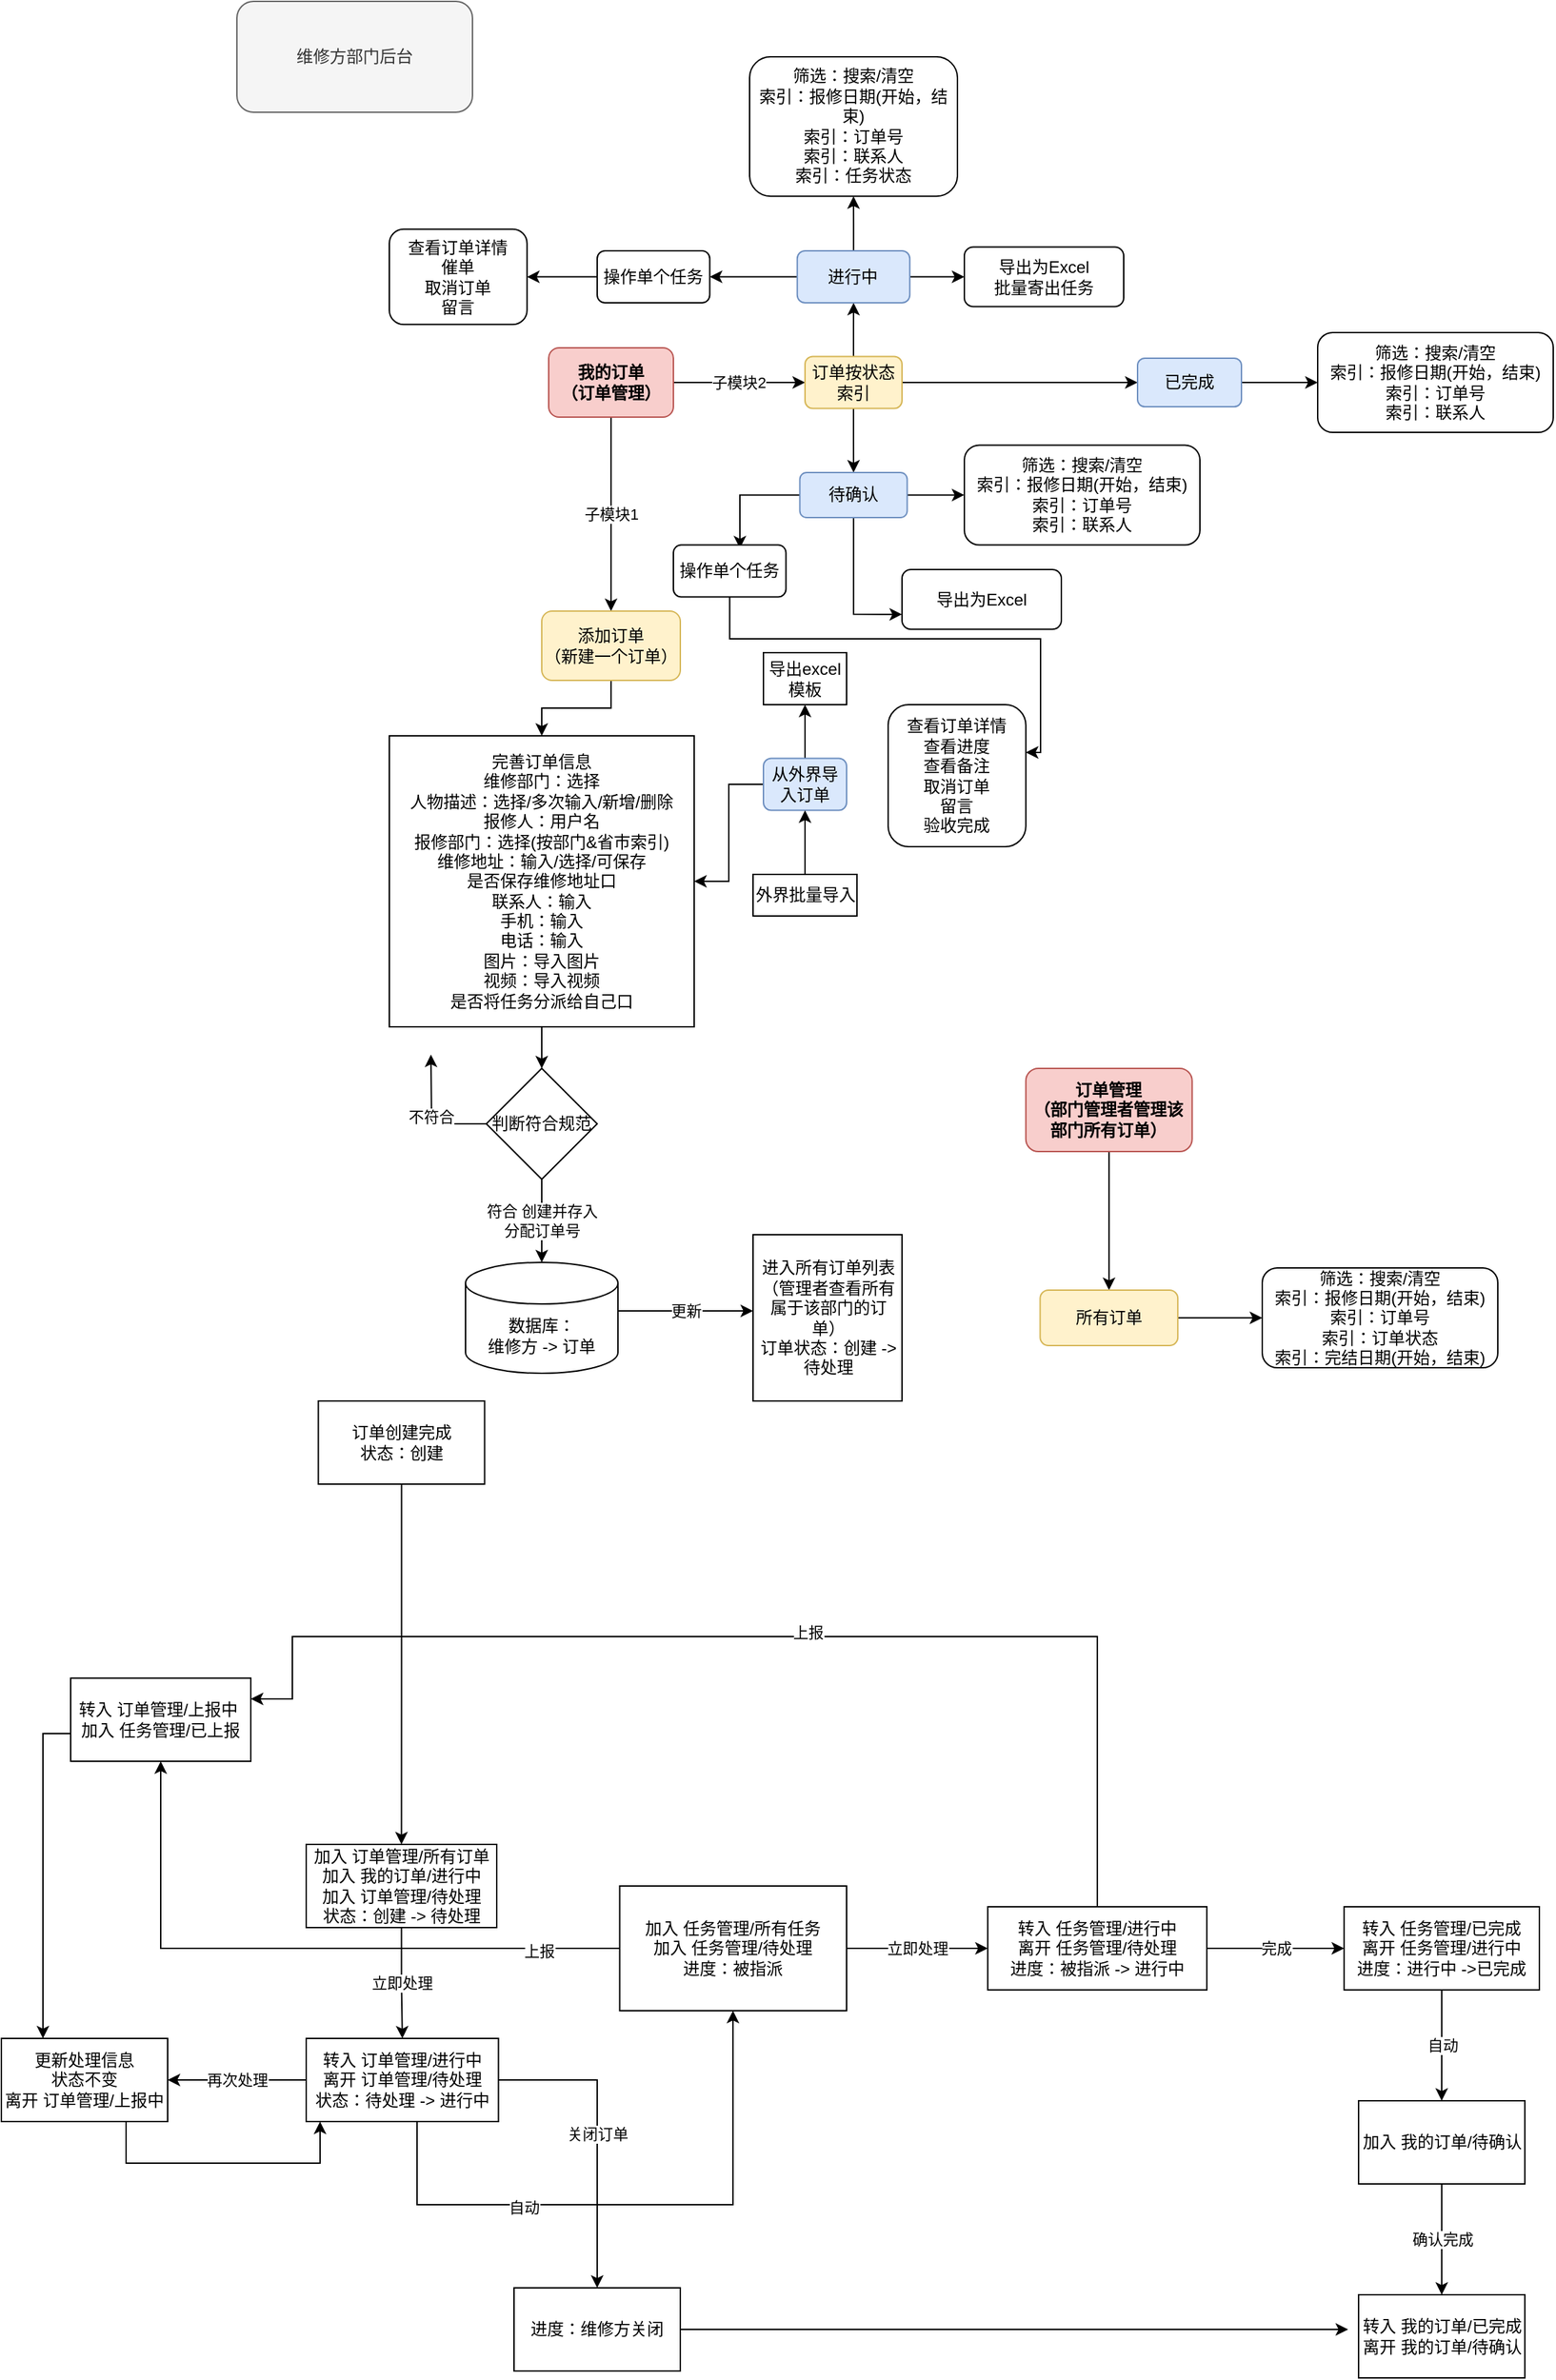 <mxfile version="16.6.6" type="github">
  <diagram id="54ObcX62j0Vojws78k3j" name="第 1 页">
    <mxGraphModel dx="1662" dy="5439" grid="1" gridSize="10" guides="1" tooltips="1" connect="1" arrows="1" fold="1" page="1" pageScale="1" pageWidth="3300" pageHeight="4681" math="0" shadow="0">
      <root>
        <mxCell id="0" />
        <mxCell id="1" parent="0" />
        <mxCell id="uYWSh7QsJIrCf8qAet62-1" value="子模块1" style="edgeStyle=orthogonalEdgeStyle;rounded=0;orthogonalLoop=1;jettySize=auto;html=1;" edge="1" parent="1" source="uYWSh7QsJIrCf8qAet62-3" target="uYWSh7QsJIrCf8qAet62-5">
          <mxGeometry relative="1" as="geometry" />
        </mxCell>
        <mxCell id="uYWSh7QsJIrCf8qAet62-2" value="子模块2" style="edgeStyle=orthogonalEdgeStyle;rounded=0;orthogonalLoop=1;jettySize=auto;html=1;" edge="1" parent="1" source="uYWSh7QsJIrCf8qAet62-3" target="uYWSh7QsJIrCf8qAet62-26">
          <mxGeometry relative="1" as="geometry" />
        </mxCell>
        <mxCell id="uYWSh7QsJIrCf8qAet62-3" value="&lt;b&gt;我的订单&lt;br&gt;（订单管理）&lt;/b&gt;" style="rounded=1;whiteSpace=wrap;html=1;fillColor=#f8cecc;strokeColor=#b85450;" vertex="1" parent="1">
          <mxGeometry x="925" y="80" width="90" height="50" as="geometry" />
        </mxCell>
        <mxCell id="uYWSh7QsJIrCf8qAet62-4" value="" style="edgeStyle=orthogonalEdgeStyle;rounded=0;orthogonalLoop=1;jettySize=auto;html=1;" edge="1" parent="1" source="uYWSh7QsJIrCf8qAet62-5" target="uYWSh7QsJIrCf8qAet62-7">
          <mxGeometry relative="1" as="geometry" />
        </mxCell>
        <mxCell id="uYWSh7QsJIrCf8qAet62-5" value="添加订单&lt;br&gt;（新建一个订单）" style="rounded=1;whiteSpace=wrap;html=1;fillColor=#fff2cc;strokeColor=#d6b656;" vertex="1" parent="1">
          <mxGeometry x="920" y="270" width="100" height="50" as="geometry" />
        </mxCell>
        <mxCell id="uYWSh7QsJIrCf8qAet62-6" value="" style="edgeStyle=orthogonalEdgeStyle;rounded=0;orthogonalLoop=1;jettySize=auto;html=1;" edge="1" parent="1" source="uYWSh7QsJIrCf8qAet62-7" target="uYWSh7QsJIrCf8qAet62-18">
          <mxGeometry relative="1" as="geometry" />
        </mxCell>
        <mxCell id="uYWSh7QsJIrCf8qAet62-7" value="完善订单信息&lt;br&gt;维修部门：选择&lt;br&gt;人物描述：选择/多次输入/新增/删除&lt;br&gt;报修人：用户名&lt;br&gt;报修部门：选择(按部门&amp;amp;省市索引)&lt;br&gt;维修地址：输入/选择/可保存&lt;br&gt;是否保存维修地址口&lt;br&gt;联系人：输入&lt;br&gt;手机：输入&lt;br&gt;电话：输入&lt;br&gt;图片：导入图片&lt;br&gt;视频：导入视频&lt;br&gt;是否将任务分派给自己口&lt;br&gt;" style="whiteSpace=wrap;html=1;rounded=0;" vertex="1" parent="1">
          <mxGeometry x="810" y="360" width="220" height="210" as="geometry" />
        </mxCell>
        <mxCell id="uYWSh7QsJIrCf8qAet62-8" style="edgeStyle=orthogonalEdgeStyle;rounded=0;orthogonalLoop=1;jettySize=auto;html=1;exitX=0;exitY=0.5;exitDx=0;exitDy=0;entryX=1;entryY=0.5;entryDx=0;entryDy=0;" edge="1" parent="1" source="uYWSh7QsJIrCf8qAet62-10" target="uYWSh7QsJIrCf8qAet62-7">
          <mxGeometry relative="1" as="geometry">
            <mxPoint x="1060" y="383" as="targetPoint" />
          </mxGeometry>
        </mxCell>
        <mxCell id="uYWSh7QsJIrCf8qAet62-9" value="" style="edgeStyle=orthogonalEdgeStyle;rounded=0;orthogonalLoop=1;jettySize=auto;html=1;" edge="1" parent="1" source="uYWSh7QsJIrCf8qAet62-10" target="uYWSh7QsJIrCf8qAet62-11">
          <mxGeometry relative="1" as="geometry" />
        </mxCell>
        <mxCell id="uYWSh7QsJIrCf8qAet62-10" value="从外界导入订单" style="rounded=1;whiteSpace=wrap;html=1;fillColor=#dae8fc;strokeColor=#6c8ebf;" vertex="1" parent="1">
          <mxGeometry x="1080" y="376.25" width="60" height="37.5" as="geometry" />
        </mxCell>
        <mxCell id="uYWSh7QsJIrCf8qAet62-11" value="导出excel模板" style="whiteSpace=wrap;html=1;rounded=0;" vertex="1" parent="1">
          <mxGeometry x="1080" y="300" width="60" height="37.5" as="geometry" />
        </mxCell>
        <mxCell id="uYWSh7QsJIrCf8qAet62-12" style="edgeStyle=orthogonalEdgeStyle;rounded=0;orthogonalLoop=1;jettySize=auto;html=1;entryX=0.5;entryY=1;entryDx=0;entryDy=0;" edge="1" parent="1" source="uYWSh7QsJIrCf8qAet62-13" target="uYWSh7QsJIrCf8qAet62-10">
          <mxGeometry relative="1" as="geometry" />
        </mxCell>
        <mxCell id="uYWSh7QsJIrCf8qAet62-13" value="外界批量导入" style="rounded=0;whiteSpace=wrap;html=1;" vertex="1" parent="1">
          <mxGeometry x="1072.5" y="460" width="75" height="30" as="geometry" />
        </mxCell>
        <mxCell id="uYWSh7QsJIrCf8qAet62-14" value="更新" style="edgeStyle=orthogonalEdgeStyle;rounded=0;orthogonalLoop=1;jettySize=auto;html=1;" edge="1" parent="1" source="uYWSh7QsJIrCf8qAet62-15" target="uYWSh7QsJIrCf8qAet62-20">
          <mxGeometry relative="1" as="geometry">
            <Array as="points">
              <mxPoint x="1000" y="775" />
              <mxPoint x="1000" y="775" />
            </Array>
          </mxGeometry>
        </mxCell>
        <mxCell id="uYWSh7QsJIrCf8qAet62-15" value="数据库：&lt;br&gt;维修方 -&amp;gt; 订单&lt;br&gt;" style="shape=cylinder3;whiteSpace=wrap;html=1;boundedLbl=1;backgroundOutline=1;size=15;rounded=0;" vertex="1" parent="1">
          <mxGeometry x="865" y="740" width="110" height="80" as="geometry" />
        </mxCell>
        <mxCell id="uYWSh7QsJIrCf8qAet62-16" value="不符合" style="edgeStyle=orthogonalEdgeStyle;rounded=0;orthogonalLoop=1;jettySize=auto;html=1;" edge="1" parent="1" source="uYWSh7QsJIrCf8qAet62-18">
          <mxGeometry relative="1" as="geometry">
            <mxPoint x="840" y="590" as="targetPoint" />
          </mxGeometry>
        </mxCell>
        <mxCell id="uYWSh7QsJIrCf8qAet62-17" value="符合 创建并存入&lt;br&gt;分配订单号" style="edgeStyle=orthogonalEdgeStyle;rounded=0;orthogonalLoop=1;jettySize=auto;html=1;" edge="1" parent="1" source="uYWSh7QsJIrCf8qAet62-18" target="uYWSh7QsJIrCf8qAet62-15">
          <mxGeometry relative="1" as="geometry" />
        </mxCell>
        <mxCell id="uYWSh7QsJIrCf8qAet62-18" value="判断符合规范" style="rhombus;whiteSpace=wrap;html=1;rounded=0;" vertex="1" parent="1">
          <mxGeometry x="880" y="600" width="80" height="80" as="geometry" />
        </mxCell>
        <mxCell id="uYWSh7QsJIrCf8qAet62-19" value="维修方部门后台" style="rounded=1;whiteSpace=wrap;html=1;fillColor=#f5f5f5;fontColor=#333333;strokeColor=#666666;" vertex="1" parent="1">
          <mxGeometry x="700" y="-170" width="170" height="80" as="geometry" />
        </mxCell>
        <mxCell id="uYWSh7QsJIrCf8qAet62-20" value="进入所有订单列表&lt;br&gt;（管理者查看所有属于该部门的订单）&lt;br&gt;订单状态：创建 -&amp;gt; 待处理" style="rounded=0;whiteSpace=wrap;html=1;" vertex="1" parent="1">
          <mxGeometry x="1072.5" y="720" width="107.5" height="120" as="geometry" />
        </mxCell>
        <mxCell id="uYWSh7QsJIrCf8qAet62-21" value="" style="edgeStyle=orthogonalEdgeStyle;rounded=0;orthogonalLoop=1;jettySize=auto;html=1;" edge="1" parent="1" source="uYWSh7QsJIrCf8qAet62-22" target="uYWSh7QsJIrCf8qAet62-50">
          <mxGeometry relative="1" as="geometry" />
        </mxCell>
        <mxCell id="uYWSh7QsJIrCf8qAet62-22" value="&lt;b&gt;订单管理&lt;br&gt;（部门管理者管理该部门所有订单）&lt;/b&gt;" style="rounded=1;whiteSpace=wrap;html=1;fillColor=#f8cecc;strokeColor=#b85450;" vertex="1" parent="1">
          <mxGeometry x="1269.38" y="600" width="120" height="60" as="geometry" />
        </mxCell>
        <mxCell id="uYWSh7QsJIrCf8qAet62-23" value="" style="edgeStyle=orthogonalEdgeStyle;rounded=0;orthogonalLoop=1;jettySize=auto;html=1;" edge="1" parent="1" source="uYWSh7QsJIrCf8qAet62-26" target="uYWSh7QsJIrCf8qAet62-28">
          <mxGeometry relative="1" as="geometry" />
        </mxCell>
        <mxCell id="uYWSh7QsJIrCf8qAet62-24" value="" style="edgeStyle=orthogonalEdgeStyle;rounded=0;orthogonalLoop=1;jettySize=auto;html=1;" edge="1" parent="1" source="uYWSh7QsJIrCf8qAet62-26" target="uYWSh7QsJIrCf8qAet62-32">
          <mxGeometry relative="1" as="geometry" />
        </mxCell>
        <mxCell id="uYWSh7QsJIrCf8qAet62-25" value="" style="edgeStyle=orthogonalEdgeStyle;rounded=0;orthogonalLoop=1;jettySize=auto;html=1;" edge="1" parent="1" source="uYWSh7QsJIrCf8qAet62-26" target="uYWSh7QsJIrCf8qAet62-36">
          <mxGeometry relative="1" as="geometry" />
        </mxCell>
        <mxCell id="uYWSh7QsJIrCf8qAet62-26" value="订单按状态&lt;br&gt;索引" style="whiteSpace=wrap;html=1;rounded=1;fillColor=#fff2cc;strokeColor=#d6b656;" vertex="1" parent="1">
          <mxGeometry x="1110" y="86.25" width="70" height="37.5" as="geometry" />
        </mxCell>
        <mxCell id="uYWSh7QsJIrCf8qAet62-27" value="" style="edgeStyle=orthogonalEdgeStyle;rounded=0;orthogonalLoop=1;jettySize=auto;html=1;" edge="1" parent="1" source="uYWSh7QsJIrCf8qAet62-28" target="uYWSh7QsJIrCf8qAet62-47">
          <mxGeometry relative="1" as="geometry" />
        </mxCell>
        <mxCell id="uYWSh7QsJIrCf8qAet62-28" value="已完成" style="whiteSpace=wrap;html=1;rounded=1;fillColor=#dae8fc;strokeColor=#6c8ebf;" vertex="1" parent="1">
          <mxGeometry x="1350" y="87.5" width="75" height="35" as="geometry" />
        </mxCell>
        <mxCell id="uYWSh7QsJIrCf8qAet62-29" value="" style="edgeStyle=orthogonalEdgeStyle;rounded=0;orthogonalLoop=1;jettySize=auto;html=1;" edge="1" parent="1" source="uYWSh7QsJIrCf8qAet62-32">
          <mxGeometry relative="1" as="geometry">
            <mxPoint x="1225" y="186.2" as="targetPoint" />
          </mxGeometry>
        </mxCell>
        <mxCell id="uYWSh7QsJIrCf8qAet62-30" style="edgeStyle=orthogonalEdgeStyle;rounded=0;orthogonalLoop=1;jettySize=auto;html=1;entryX=0;entryY=0.75;entryDx=0;entryDy=0;" edge="1" parent="1" source="uYWSh7QsJIrCf8qAet62-32" target="uYWSh7QsJIrCf8qAet62-43">
          <mxGeometry relative="1" as="geometry" />
        </mxCell>
        <mxCell id="uYWSh7QsJIrCf8qAet62-31" style="edgeStyle=orthogonalEdgeStyle;rounded=0;orthogonalLoop=1;jettySize=auto;html=1;entryX=0.591;entryY=0.067;entryDx=0;entryDy=0;entryPerimeter=0;" edge="1" parent="1" source="uYWSh7QsJIrCf8qAet62-32" target="uYWSh7QsJIrCf8qAet62-45">
          <mxGeometry relative="1" as="geometry" />
        </mxCell>
        <mxCell id="uYWSh7QsJIrCf8qAet62-32" value="待确认" style="whiteSpace=wrap;html=1;rounded=1;fillColor=#dae8fc;strokeColor=#6c8ebf;" vertex="1" parent="1">
          <mxGeometry x="1106.25" y="170" width="77.5" height="32.5" as="geometry" />
        </mxCell>
        <mxCell id="uYWSh7QsJIrCf8qAet62-33" value="" style="edgeStyle=orthogonalEdgeStyle;rounded=0;orthogonalLoop=1;jettySize=auto;html=1;" edge="1" parent="1" source="uYWSh7QsJIrCf8qAet62-36" target="uYWSh7QsJIrCf8qAet62-37">
          <mxGeometry relative="1" as="geometry" />
        </mxCell>
        <mxCell id="uYWSh7QsJIrCf8qAet62-34" value="" style="edgeStyle=orthogonalEdgeStyle;rounded=0;orthogonalLoop=1;jettySize=auto;html=1;" edge="1" parent="1" source="uYWSh7QsJIrCf8qAet62-36" target="uYWSh7QsJIrCf8qAet62-38">
          <mxGeometry relative="1" as="geometry" />
        </mxCell>
        <mxCell id="uYWSh7QsJIrCf8qAet62-35" value="" style="edgeStyle=orthogonalEdgeStyle;rounded=0;orthogonalLoop=1;jettySize=auto;html=1;" edge="1" parent="1" source="uYWSh7QsJIrCf8qAet62-36" target="uYWSh7QsJIrCf8qAet62-40">
          <mxGeometry relative="1" as="geometry" />
        </mxCell>
        <mxCell id="uYWSh7QsJIrCf8qAet62-36" value="进行中" style="whiteSpace=wrap;html=1;rounded=1;fillColor=#dae8fc;strokeColor=#6c8ebf;" vertex="1" parent="1">
          <mxGeometry x="1104.38" y="10" width="81.25" height="37.5" as="geometry" />
        </mxCell>
        <mxCell id="uYWSh7QsJIrCf8qAet62-37" value="筛选：搜索/清空&lt;br&gt;索引：报修日期(开始，结束)&lt;br&gt;索引：订单号&lt;br&gt;索引：联系人&lt;br&gt;索引：任务状态" style="whiteSpace=wrap;html=1;rounded=1;" vertex="1" parent="1">
          <mxGeometry x="1070" y="-130" width="150.01" height="100.63" as="geometry" />
        </mxCell>
        <mxCell id="uYWSh7QsJIrCf8qAet62-38" value="导出为Excel&lt;br&gt;批量寄出任务" style="whiteSpace=wrap;html=1;rounded=1;" vertex="1" parent="1">
          <mxGeometry x="1225" y="7.19" width="115" height="43.12" as="geometry" />
        </mxCell>
        <mxCell id="uYWSh7QsJIrCf8qAet62-39" value="" style="edgeStyle=orthogonalEdgeStyle;rounded=0;orthogonalLoop=1;jettySize=auto;html=1;" edge="1" parent="1" source="uYWSh7QsJIrCf8qAet62-40" target="uYWSh7QsJIrCf8qAet62-41">
          <mxGeometry relative="1" as="geometry" />
        </mxCell>
        <mxCell id="uYWSh7QsJIrCf8qAet62-40" value="操作单个任务" style="whiteSpace=wrap;html=1;rounded=1;" vertex="1" parent="1">
          <mxGeometry x="960" y="10" width="81.25" height="37.5" as="geometry" />
        </mxCell>
        <mxCell id="uYWSh7QsJIrCf8qAet62-41" value="查看订单详情&lt;br&gt;催单&lt;br&gt;取消订单&lt;br&gt;留言" style="whiteSpace=wrap;html=1;rounded=1;" vertex="1" parent="1">
          <mxGeometry x="810" y="-5.62" width="99.38" height="68.75" as="geometry" />
        </mxCell>
        <mxCell id="uYWSh7QsJIrCf8qAet62-42" value="筛选：搜索/清空&lt;br&gt;索引：报修日期(开始，结束)&lt;br&gt;索引：订单号&lt;br&gt;索引：联系人" style="whiteSpace=wrap;html=1;rounded=1;" vertex="1" parent="1">
          <mxGeometry x="1225" y="150.24" width="170.01" height="72.03" as="geometry" />
        </mxCell>
        <mxCell id="uYWSh7QsJIrCf8qAet62-43" value="导出为Excel&lt;br&gt;" style="whiteSpace=wrap;html=1;rounded=1;" vertex="1" parent="1">
          <mxGeometry x="1180" y="240" width="115" height="43.12" as="geometry" />
        </mxCell>
        <mxCell id="uYWSh7QsJIrCf8qAet62-44" value="" style="edgeStyle=orthogonalEdgeStyle;rounded=0;orthogonalLoop=1;jettySize=auto;html=1;" edge="1" parent="1" source="uYWSh7QsJIrCf8qAet62-45" target="uYWSh7QsJIrCf8qAet62-46">
          <mxGeometry relative="1" as="geometry">
            <Array as="points">
              <mxPoint x="1056" y="290" />
              <mxPoint x="1280" y="290" />
              <mxPoint x="1280" y="372" />
            </Array>
          </mxGeometry>
        </mxCell>
        <mxCell id="uYWSh7QsJIrCf8qAet62-45" value="操作单个任务" style="whiteSpace=wrap;html=1;rounded=1;" vertex="1" parent="1">
          <mxGeometry x="1015" y="222.27" width="81.25" height="37.5" as="geometry" />
        </mxCell>
        <mxCell id="uYWSh7QsJIrCf8qAet62-46" value="查看订单详情&lt;br&gt;查看进度&lt;br&gt;查看备注&lt;br&gt;取消订单&lt;br&gt;留言&lt;br&gt;验收完成" style="whiteSpace=wrap;html=1;rounded=1;" vertex="1" parent="1">
          <mxGeometry x="1170" y="337.5" width="99.38" height="102.5" as="geometry" />
        </mxCell>
        <mxCell id="uYWSh7QsJIrCf8qAet62-47" value="筛选：搜索/清空&lt;br&gt;索引：报修日期(开始，结束)&lt;br&gt;索引：订单号&lt;br&gt;索引：联系人" style="whiteSpace=wrap;html=1;rounded=1;" vertex="1" parent="1">
          <mxGeometry x="1480" y="68.98" width="170.01" height="72.03" as="geometry" />
        </mxCell>
        <mxCell id="uYWSh7QsJIrCf8qAet62-48" value="筛选：搜索/清空&lt;br&gt;索引：报修日期(开始，结束)&lt;br&gt;索引：订单号&lt;br&gt;索引：订单状态&lt;br&gt;索引：完结日期(开始，结束)" style="whiteSpace=wrap;html=1;rounded=1;" vertex="1" parent="1">
          <mxGeometry x="1440" y="743.99" width="170.01" height="72.03" as="geometry" />
        </mxCell>
        <mxCell id="uYWSh7QsJIrCf8qAet62-49" value="" style="edgeStyle=orthogonalEdgeStyle;rounded=0;orthogonalLoop=1;jettySize=auto;html=1;" edge="1" parent="1" source="uYWSh7QsJIrCf8qAet62-50" target="uYWSh7QsJIrCf8qAet62-48">
          <mxGeometry relative="1" as="geometry" />
        </mxCell>
        <mxCell id="uYWSh7QsJIrCf8qAet62-50" value="所有订单" style="whiteSpace=wrap;html=1;fillColor=#fff2cc;strokeColor=#d6b656;rounded=1;" vertex="1" parent="1">
          <mxGeometry x="1279.69" y="760" width="99.38" height="40" as="geometry" />
        </mxCell>
        <mxCell id="uYWSh7QsJIrCf8qAet62-51" value="" style="edgeStyle=orthogonalEdgeStyle;rounded=0;orthogonalLoop=1;jettySize=auto;html=1;" edge="1" parent="1" source="uYWSh7QsJIrCf8qAet62-52" target="uYWSh7QsJIrCf8qAet62-54">
          <mxGeometry relative="1" as="geometry" />
        </mxCell>
        <mxCell id="uYWSh7QsJIrCf8qAet62-52" value="订单创建完成&lt;br&gt;状态：创建" style="rounded=0;whiteSpace=wrap;html=1;" vertex="1" parent="1">
          <mxGeometry x="758.75" y="840" width="120" height="60" as="geometry" />
        </mxCell>
        <mxCell id="uYWSh7QsJIrCf8qAet62-53" value="立即处理" style="edgeStyle=orthogonalEdgeStyle;rounded=0;orthogonalLoop=1;jettySize=auto;html=1;" edge="1" parent="1" source="uYWSh7QsJIrCf8qAet62-54" target="uYWSh7QsJIrCf8qAet62-59">
          <mxGeometry relative="1" as="geometry" />
        </mxCell>
        <mxCell id="uYWSh7QsJIrCf8qAet62-54" value="加入 订单管理/所有订单&lt;br&gt;加入 我的订单/进行中&lt;br&gt;加入 订单管理/待处理&lt;br&gt;状态：创建 -&amp;gt; 待处理" style="whiteSpace=wrap;html=1;rounded=0;" vertex="1" parent="1">
          <mxGeometry x="750" y="1160" width="137.5" height="60" as="geometry" />
        </mxCell>
        <mxCell id="uYWSh7QsJIrCf8qAet62-55" value="再次处理" style="edgeStyle=orthogonalEdgeStyle;rounded=0;orthogonalLoop=1;jettySize=auto;html=1;" edge="1" parent="1" source="uYWSh7QsJIrCf8qAet62-59" target="uYWSh7QsJIrCf8qAet62-61">
          <mxGeometry relative="1" as="geometry" />
        </mxCell>
        <mxCell id="uYWSh7QsJIrCf8qAet62-56" value="关闭订单" style="edgeStyle=orthogonalEdgeStyle;rounded=0;orthogonalLoop=1;jettySize=auto;html=1;" edge="1" parent="1" source="uYWSh7QsJIrCf8qAet62-59" target="uYWSh7QsJIrCf8qAet62-63">
          <mxGeometry relative="1" as="geometry">
            <Array as="points">
              <mxPoint x="950" y="1330" />
              <mxPoint x="950" y="1330" />
            </Array>
          </mxGeometry>
        </mxCell>
        <mxCell id="uYWSh7QsJIrCf8qAet62-57" value="" style="edgeStyle=orthogonalEdgeStyle;rounded=0;orthogonalLoop=1;jettySize=auto;html=1;exitX=0.562;exitY=0.983;exitDx=0;exitDy=0;exitPerimeter=0;" edge="1" parent="1" source="uYWSh7QsJIrCf8qAet62-59" target="uYWSh7QsJIrCf8qAet62-67">
          <mxGeometry relative="1" as="geometry">
            <mxPoint x="830" y="1370" as="sourcePoint" />
            <Array as="points">
              <mxPoint x="830" y="1359" />
              <mxPoint x="830" y="1420" />
              <mxPoint x="1058" y="1420" />
            </Array>
          </mxGeometry>
        </mxCell>
        <mxCell id="uYWSh7QsJIrCf8qAet62-58" value="自动" style="edgeLabel;html=1;align=center;verticalAlign=middle;resizable=0;points=[];" vertex="1" connectable="0" parent="uYWSh7QsJIrCf8qAet62-57">
          <mxGeometry x="-0.35" y="-2" relative="1" as="geometry">
            <mxPoint as="offset" />
          </mxGeometry>
        </mxCell>
        <mxCell id="uYWSh7QsJIrCf8qAet62-59" value="转入 订单管理/进行中&lt;br&gt;离开 订单管理/待处理&lt;br&gt;状态：待处理 -&amp;gt; 进行中" style="whiteSpace=wrap;html=1;rounded=0;" vertex="1" parent="1">
          <mxGeometry x="750" y="1300" width="138.75" height="60" as="geometry" />
        </mxCell>
        <mxCell id="uYWSh7QsJIrCf8qAet62-60" style="edgeStyle=orthogonalEdgeStyle;rounded=0;orthogonalLoop=1;jettySize=auto;html=1;entryX=0.072;entryY=1;entryDx=0;entryDy=0;entryPerimeter=0;" edge="1" parent="1" source="uYWSh7QsJIrCf8qAet62-61" target="uYWSh7QsJIrCf8qAet62-59">
          <mxGeometry relative="1" as="geometry">
            <mxPoint x="760" y="1430" as="targetPoint" />
            <Array as="points">
              <mxPoint x="620" y="1390" />
              <mxPoint x="760" y="1390" />
            </Array>
          </mxGeometry>
        </mxCell>
        <mxCell id="uYWSh7QsJIrCf8qAet62-61" value="更新处理信息&lt;br&gt;状态不变&lt;br&gt;离开 订单管理/上报中" style="rounded=0;whiteSpace=wrap;html=1;" vertex="1" parent="1">
          <mxGeometry x="530" y="1300" width="120" height="60" as="geometry" />
        </mxCell>
        <mxCell id="uYWSh7QsJIrCf8qAet62-62" style="edgeStyle=orthogonalEdgeStyle;rounded=0;orthogonalLoop=1;jettySize=auto;html=1;entryX=-0.063;entryY=0.417;entryDx=0;entryDy=0;entryPerimeter=0;" edge="1" parent="1" source="uYWSh7QsJIrCf8qAet62-63" target="uYWSh7QsJIrCf8qAet62-78">
          <mxGeometry relative="1" as="geometry">
            <mxPoint x="1480" y="1510" as="targetPoint" />
          </mxGeometry>
        </mxCell>
        <mxCell id="uYWSh7QsJIrCf8qAet62-63" value="进度：维修方关闭" style="whiteSpace=wrap;html=1;rounded=0;" vertex="1" parent="1">
          <mxGeometry x="899.995" y="1480" width="120" height="60" as="geometry" />
        </mxCell>
        <mxCell id="uYWSh7QsJIrCf8qAet62-64" value="立即处理" style="edgeStyle=orthogonalEdgeStyle;rounded=0;orthogonalLoop=1;jettySize=auto;html=1;" edge="1" parent="1" source="uYWSh7QsJIrCf8qAet62-67" target="uYWSh7QsJIrCf8qAet62-71">
          <mxGeometry relative="1" as="geometry" />
        </mxCell>
        <mxCell id="uYWSh7QsJIrCf8qAet62-65" value="" style="edgeStyle=orthogonalEdgeStyle;rounded=0;orthogonalLoop=1;jettySize=auto;html=1;" edge="1" parent="1" source="uYWSh7QsJIrCf8qAet62-67" target="uYWSh7QsJIrCf8qAet62-75">
          <mxGeometry relative="1" as="geometry" />
        </mxCell>
        <mxCell id="uYWSh7QsJIrCf8qAet62-66" value="上报" style="edgeLabel;html=1;align=center;verticalAlign=middle;resizable=0;points=[];" vertex="1" connectable="0" parent="uYWSh7QsJIrCf8qAet62-65">
          <mxGeometry x="-0.747" y="2" relative="1" as="geometry">
            <mxPoint as="offset" />
          </mxGeometry>
        </mxCell>
        <mxCell id="uYWSh7QsJIrCf8qAet62-67" value="加入 任务管理/所有任务&lt;br&gt;加入 任务管理/待处理&lt;br&gt;进度：被指派" style="whiteSpace=wrap;html=1;rounded=0;" vertex="1" parent="1">
          <mxGeometry x="976.25" y="1190" width="163.75" height="90" as="geometry" />
        </mxCell>
        <mxCell id="uYWSh7QsJIrCf8qAet62-68" value="完成" style="edgeStyle=orthogonalEdgeStyle;rounded=0;orthogonalLoop=1;jettySize=auto;html=1;" edge="1" parent="1" source="uYWSh7QsJIrCf8qAet62-71" target="uYWSh7QsJIrCf8qAet62-73">
          <mxGeometry relative="1" as="geometry" />
        </mxCell>
        <mxCell id="uYWSh7QsJIrCf8qAet62-69" style="edgeStyle=orthogonalEdgeStyle;rounded=0;orthogonalLoop=1;jettySize=auto;html=1;entryX=1;entryY=0.25;entryDx=0;entryDy=0;" edge="1" parent="1" source="uYWSh7QsJIrCf8qAet62-71" target="uYWSh7QsJIrCf8qAet62-75">
          <mxGeometry relative="1" as="geometry">
            <mxPoint x="1320.945" y="900" as="targetPoint" />
            <Array as="points">
              <mxPoint x="1321" y="1010" />
              <mxPoint x="740" y="1010" />
              <mxPoint x="740" y="1055" />
            </Array>
          </mxGeometry>
        </mxCell>
        <mxCell id="uYWSh7QsJIrCf8qAet62-70" value="上报" style="edgeLabel;html=1;align=center;verticalAlign=middle;resizable=0;points=[];" vertex="1" connectable="0" parent="uYWSh7QsJIrCf8qAet62-69">
          <mxGeometry x="-0.051" y="-3" relative="1" as="geometry">
            <mxPoint as="offset" />
          </mxGeometry>
        </mxCell>
        <mxCell id="uYWSh7QsJIrCf8qAet62-71" value="转入 任务管理/进行中&lt;br&gt;离开 任务管理/待处理&lt;br&gt;进度：被指派 -&amp;gt; 进行中" style="whiteSpace=wrap;html=1;rounded=0;" vertex="1" parent="1">
          <mxGeometry x="1241.88" y="1205" width="158.13" height="60" as="geometry" />
        </mxCell>
        <mxCell id="uYWSh7QsJIrCf8qAet62-72" value="自动" style="edgeStyle=orthogonalEdgeStyle;rounded=0;orthogonalLoop=1;jettySize=auto;html=1;" edge="1" parent="1" source="uYWSh7QsJIrCf8qAet62-73" target="uYWSh7QsJIrCf8qAet62-77">
          <mxGeometry relative="1" as="geometry" />
        </mxCell>
        <mxCell id="uYWSh7QsJIrCf8qAet62-73" value="转入 任务管理/已完成&lt;br&gt;离开 任务管理/进行中&lt;br&gt;进度：进行中 -&amp;gt;已完成" style="whiteSpace=wrap;html=1;rounded=0;" vertex="1" parent="1">
          <mxGeometry x="1499.08" y="1205" width="140.92" height="60" as="geometry" />
        </mxCell>
        <mxCell id="uYWSh7QsJIrCf8qAet62-74" style="edgeStyle=orthogonalEdgeStyle;rounded=0;orthogonalLoop=1;jettySize=auto;html=1;entryX=0.25;entryY=0;entryDx=0;entryDy=0;" edge="1" parent="1" source="uYWSh7QsJIrCf8qAet62-75" target="uYWSh7QsJIrCf8qAet62-61">
          <mxGeometry relative="1" as="geometry">
            <mxPoint x="560" y="1280" as="targetPoint" />
            <Array as="points">
              <mxPoint x="560" y="1080" />
            </Array>
          </mxGeometry>
        </mxCell>
        <mxCell id="uYWSh7QsJIrCf8qAet62-75" value="转入 订单管理/上报中&amp;nbsp;&lt;br&gt;加入 任务管理/已上报" style="whiteSpace=wrap;html=1;rounded=0;" vertex="1" parent="1">
          <mxGeometry x="580" y="1040" width="130.01" height="60" as="geometry" />
        </mxCell>
        <mxCell id="uYWSh7QsJIrCf8qAet62-76" value="确认完成" style="edgeStyle=orthogonalEdgeStyle;rounded=0;orthogonalLoop=1;jettySize=auto;html=1;" edge="1" parent="1" source="uYWSh7QsJIrCf8qAet62-77" target="uYWSh7QsJIrCf8qAet62-78">
          <mxGeometry relative="1" as="geometry" />
        </mxCell>
        <mxCell id="uYWSh7QsJIrCf8qAet62-77" value="加入 我的订单/待确认" style="whiteSpace=wrap;html=1;rounded=0;" vertex="1" parent="1">
          <mxGeometry x="1509.54" y="1345" width="120" height="60" as="geometry" />
        </mxCell>
        <mxCell id="uYWSh7QsJIrCf8qAet62-78" value="转入 我的订单/已完成&lt;br&gt;离开 我的订单/待确认" style="whiteSpace=wrap;html=1;rounded=0;" vertex="1" parent="1">
          <mxGeometry x="1509.54" y="1485" width="120" height="60" as="geometry" />
        </mxCell>
      </root>
    </mxGraphModel>
  </diagram>
</mxfile>
